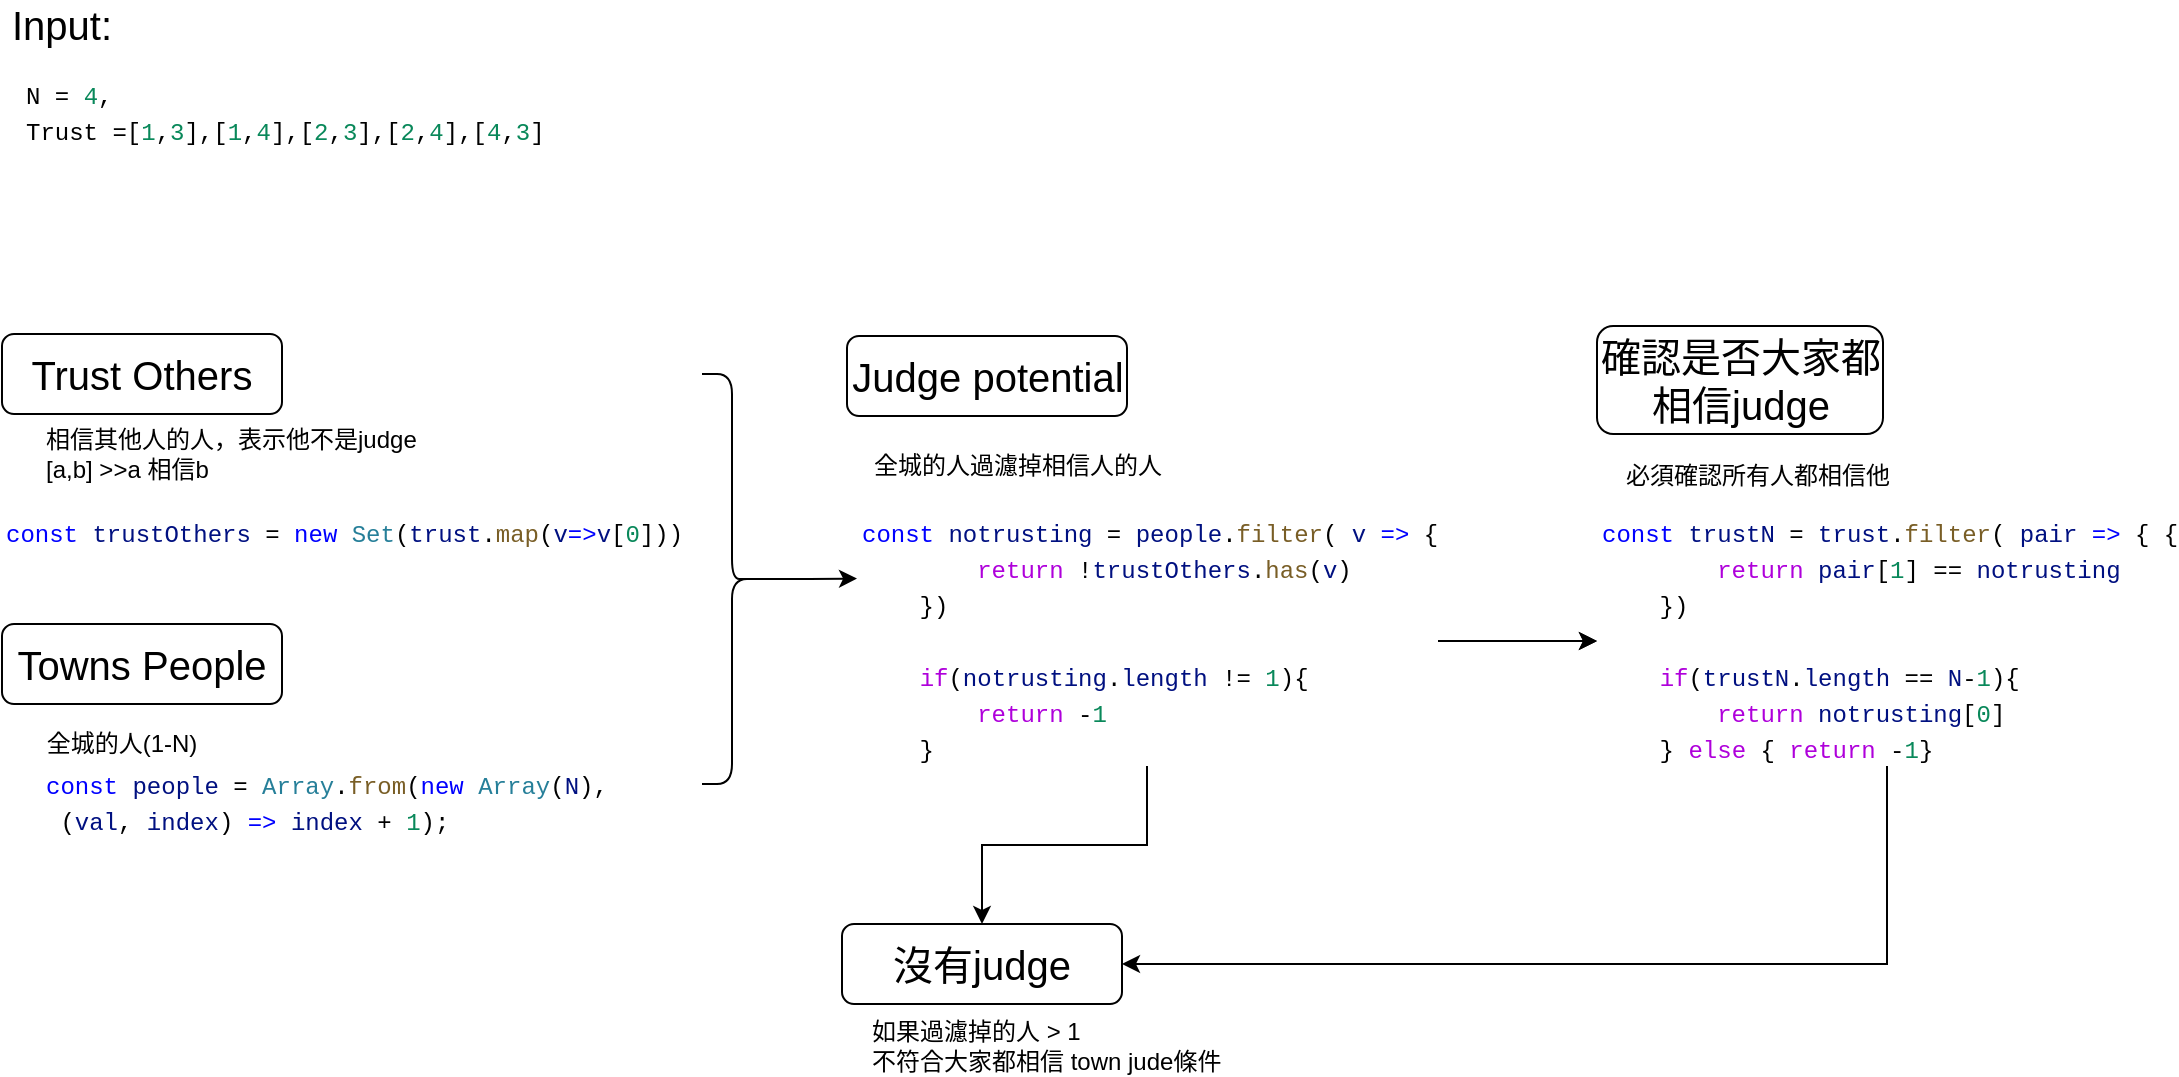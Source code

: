 <mxfile version="11.1.4" type="device"><diagram id="4PU9rcBWIevvBuo8qQBl" name="第1頁"><mxGraphModel dx="946" dy="529" grid="1" gridSize="10" guides="1" tooltips="1" connect="1" arrows="1" fold="1" page="1" pageScale="1" pageWidth="827" pageHeight="1169" math="0" shadow="0"><root><mxCell id="0"/><mxCell id="1" parent="0"/><mxCell id="n9LEJ3QJeijQ6bTRYLiF-2" value="&lt;div style=&quot;background-color: rgb(255 , 255 , 255) ; font-family: &amp;#34;menlo&amp;#34; , &amp;#34;monaco&amp;#34; , &amp;#34;courier new&amp;#34; , monospace ; line-height: 18px ; white-space: pre&quot;&gt;N = &lt;span style=&quot;color: #09885a&quot;&gt;4&lt;/span&gt;,&lt;/div&gt;&lt;div style=&quot;background-color: rgb(255 , 255 , 255) ; font-family: &amp;#34;menlo&amp;#34; , &amp;#34;monaco&amp;#34; , &amp;#34;courier new&amp;#34; , monospace ; line-height: 18px ; white-space: pre&quot;&gt;Trust =[&lt;span style=&quot;color: #09885a&quot;&gt;1&lt;/span&gt;,&lt;span style=&quot;color: #09885a&quot;&gt;3&lt;/span&gt;],[&lt;span style=&quot;color: #09885a&quot;&gt;1&lt;/span&gt;,&lt;span style=&quot;color: #09885a&quot;&gt;4&lt;/span&gt;],[&lt;span style=&quot;color: #09885a&quot;&gt;2&lt;/span&gt;,&lt;span style=&quot;color: #09885a&quot;&gt;3&lt;/span&gt;],[&lt;span style=&quot;color: #09885a&quot;&gt;2&lt;/span&gt;,&lt;span style=&quot;color: #09885a&quot;&gt;4&lt;/span&gt;],[&lt;span style=&quot;color: #09885a&quot;&gt;4&lt;/span&gt;,&lt;span style=&quot;color: #09885a&quot;&gt;3&lt;/span&gt;]&lt;/div&gt;" style="text;html=1;strokeColor=none;fillColor=none;align=left;verticalAlign=middle;whiteSpace=wrap;rounded=0;" vertex="1" parent="1"><mxGeometry x="180" y="120" width="280" height="50" as="geometry"/></mxCell><mxCell id="n9LEJ3QJeijQ6bTRYLiF-3" value="&lt;font style=&quot;font-size: 20px&quot;&gt;Input:&lt;/font&gt;" style="text;html=1;strokeColor=none;fillColor=none;align=center;verticalAlign=middle;whiteSpace=wrap;rounded=0;" vertex="1" parent="1"><mxGeometry x="170" y="90" width="60" height="20" as="geometry"/></mxCell><mxCell id="n9LEJ3QJeijQ6bTRYLiF-15" value="" style="group" vertex="1" connectable="0" parent="1"><mxGeometry x="170" y="255" width="230" height="110" as="geometry"/></mxCell><mxCell id="n9LEJ3QJeijQ6bTRYLiF-7" value="相信其他人的人，表示他不是judge&lt;br&gt;[a,b] &amp;gt;&amp;gt;a 相信b" style="text;html=1;strokeColor=none;fillColor=none;align=left;verticalAlign=middle;whiteSpace=wrap;rounded=0;" vertex="1" parent="n9LEJ3QJeijQ6bTRYLiF-15"><mxGeometry x="20" y="50" width="210" height="20" as="geometry"/></mxCell><mxCell id="n9LEJ3QJeijQ6bTRYLiF-8" value="Trust Others" style="rounded=1;whiteSpace=wrap;html=1;align=center;fontSize=20;" vertex="1" parent="n9LEJ3QJeijQ6bTRYLiF-15"><mxGeometry width="140" height="40" as="geometry"/></mxCell><mxCell id="n9LEJ3QJeijQ6bTRYLiF-14" value="&lt;div style=&quot;background-color: rgb(255 , 255 , 255) ; font-family: &amp;quot;menlo&amp;quot; , &amp;quot;monaco&amp;quot; , &amp;quot;courier new&amp;quot; , monospace ; font-size: 12px ; line-height: 18px ; white-space: pre&quot;&gt;&lt;span style=&quot;color: #0000ff&quot;&gt;const&lt;/span&gt; &lt;span style=&quot;color: #001080&quot;&gt;trustOthers&lt;/span&gt; = &lt;span style=&quot;color: #0000ff&quot;&gt;new&lt;/span&gt; &lt;span style=&quot;color: #267f99&quot;&gt;Set&lt;/span&gt;(&lt;span style=&quot;color: #001080&quot;&gt;trust&lt;/span&gt;.&lt;span style=&quot;color: #795e26&quot;&gt;map&lt;/span&gt;(&lt;span style=&quot;color: #001080&quot;&gt;v&lt;/span&gt;&lt;span style=&quot;color: #0000ff&quot;&gt;=&amp;gt;&lt;/span&gt;&lt;span style=&quot;color: #001080&quot;&gt;v&lt;/span&gt;[&lt;span style=&quot;color: #09885a&quot;&gt;0&lt;/span&gt;]))&lt;/div&gt;" style="text;html=1;strokeColor=none;fillColor=none;align=left;verticalAlign=middle;whiteSpace=wrap;rounded=0;fontSize=20;" vertex="1" parent="n9LEJ3QJeijQ6bTRYLiF-15"><mxGeometry y="90" width="40" height="20" as="geometry"/></mxCell><mxCell id="n9LEJ3QJeijQ6bTRYLiF-23" value="" style="group" vertex="1" connectable="0" parent="1"><mxGeometry x="170" y="400" width="310" height="100" as="geometry"/></mxCell><mxCell id="n9LEJ3QJeijQ6bTRYLiF-16" value="Towns People" style="rounded=1;whiteSpace=wrap;html=1;align=center;fontSize=20;" vertex="1" parent="n9LEJ3QJeijQ6bTRYLiF-23"><mxGeometry width="140" height="40" as="geometry"/></mxCell><mxCell id="n9LEJ3QJeijQ6bTRYLiF-17" value="全城的人(1-N)" style="text;html=1;strokeColor=none;fillColor=none;align=center;verticalAlign=middle;whiteSpace=wrap;rounded=0;fontSize=12;" vertex="1" parent="n9LEJ3QJeijQ6bTRYLiF-23"><mxGeometry x="20" y="50" width="80" height="20" as="geometry"/></mxCell><mxCell id="n9LEJ3QJeijQ6bTRYLiF-21" value="&lt;div style=&quot;background-color: rgb(255 , 255 , 255) ; font-family: &amp;#34;menlo&amp;#34; , &amp;#34;monaco&amp;#34; , &amp;#34;courier new&amp;#34; , monospace ; line-height: 18px ; white-space: pre&quot;&gt;&lt;span style=&quot;color: #0000ff&quot;&gt;const&lt;/span&gt; &lt;span style=&quot;color: #001080&quot;&gt;people&lt;/span&gt; = &lt;span style=&quot;color: #267f99&quot;&gt;Array&lt;/span&gt;.&lt;span style=&quot;color: #795e26&quot;&gt;from&lt;/span&gt;(&lt;span style=&quot;color: #0000ff&quot;&gt;new&lt;/span&gt; &lt;span style=&quot;color: #267f99&quot;&gt;Array&lt;/span&gt;(&lt;span style=&quot;color: #001080&quot;&gt;N&lt;/span&gt;),&lt;/div&gt;&lt;div style=&quot;background-color: rgb(255 , 255 , 255) ; font-family: &amp;#34;menlo&amp;#34; , &amp;#34;monaco&amp;#34; , &amp;#34;courier new&amp;#34; , monospace ; line-height: 18px ; white-space: pre&quot;&gt; (&lt;span style=&quot;color: #001080&quot;&gt;val&lt;/span&gt;, &lt;span style=&quot;color: #001080&quot;&gt;index&lt;/span&gt;) &lt;span style=&quot;color: #0000ff&quot;&gt;=&amp;gt;&lt;/span&gt; &lt;span style=&quot;color: #001080&quot;&gt;index&lt;/span&gt; + &lt;span style=&quot;color: #09885a&quot;&gt;1&lt;/span&gt;);&lt;/div&gt;" style="text;html=1;strokeColor=none;fillColor=none;align=left;verticalAlign=middle;whiteSpace=wrap;rounded=0;fontSize=12;" vertex="1" parent="n9LEJ3QJeijQ6bTRYLiF-23"><mxGeometry x="20" y="80" width="290" height="20" as="geometry"/></mxCell><mxCell id="n9LEJ3QJeijQ6bTRYLiF-31" style="edgeStyle=orthogonalEdgeStyle;rounded=0;orthogonalLoop=1;jettySize=auto;html=1;exitX=0.1;exitY=0.5;exitDx=0;exitDy=0;exitPerimeter=0;entryX=0;entryY=0.25;entryDx=0;entryDy=0;fontSize=12;" edge="1" parent="1" source="n9LEJ3QJeijQ6bTRYLiF-24" target="n9LEJ3QJeijQ6bTRYLiF-27"><mxGeometry relative="1" as="geometry"/></mxCell><mxCell id="n9LEJ3QJeijQ6bTRYLiF-24" value="" style="shape=curlyBracket;whiteSpace=wrap;html=1;rounded=1;fontSize=12;align=left;direction=east;rotation=180;" vertex="1" parent="1"><mxGeometry x="520" y="275" width="30" height="205" as="geometry"/></mxCell><mxCell id="n9LEJ3QJeijQ6bTRYLiF-30" value="" style="group" vertex="1" connectable="0" parent="1"><mxGeometry x="592.5" y="256" width="295" height="215" as="geometry"/></mxCell><mxCell id="n9LEJ3QJeijQ6bTRYLiF-25" value="Judge potential" style="rounded=1;whiteSpace=wrap;html=1;align=center;fontSize=20;" vertex="1" parent="n9LEJ3QJeijQ6bTRYLiF-30"><mxGeometry width="140" height="40" as="geometry"/></mxCell><mxCell id="n9LEJ3QJeijQ6bTRYLiF-36" value="" style="edgeStyle=orthogonalEdgeStyle;rounded=0;orthogonalLoop=1;jettySize=auto;html=1;fontSize=12;" edge="1" parent="n9LEJ3QJeijQ6bTRYLiF-30" source="n9LEJ3QJeijQ6bTRYLiF-27" target="n9LEJ3QJeijQ6bTRYLiF-35"><mxGeometry relative="1" as="geometry"/></mxCell><mxCell id="n9LEJ3QJeijQ6bTRYLiF-44" value="" style="edgeStyle=orthogonalEdgeStyle;rounded=0;orthogonalLoop=1;jettySize=auto;html=1;fontSize=12;" edge="1" parent="n9LEJ3QJeijQ6bTRYLiF-30" source="n9LEJ3QJeijQ6bTRYLiF-27" target="n9LEJ3QJeijQ6bTRYLiF-43"><mxGeometry relative="1" as="geometry"/></mxCell><mxCell id="n9LEJ3QJeijQ6bTRYLiF-27" value="&lt;div style=&quot;background-color: rgb(255 , 255 , 255) ; font-family: &amp;quot;menlo&amp;quot; , &amp;quot;monaco&amp;quot; , &amp;quot;courier new&amp;quot; , monospace ; line-height: 18px ; white-space: pre&quot;&gt;&lt;div&gt;&lt;span style=&quot;color: #0000ff&quot;&gt;const&lt;/span&gt; &lt;span style=&quot;color: #001080&quot;&gt;notrusting&lt;/span&gt; = &lt;span style=&quot;color: #001080&quot;&gt;people&lt;/span&gt;.&lt;span style=&quot;color: #795e26&quot;&gt;filter&lt;/span&gt;( &lt;span style=&quot;color: #001080&quot;&gt;v&lt;/span&gt; &lt;span style=&quot;color: #0000ff&quot;&gt;=&amp;gt;&lt;/span&gt; {&lt;/div&gt;&lt;div&gt;        &lt;span style=&quot;color: #af00db&quot;&gt;return&lt;/span&gt; !&lt;span style=&quot;color: #001080&quot;&gt;trustOthers&lt;/span&gt;.&lt;span style=&quot;color: #795e26&quot;&gt;has&lt;/span&gt;(&lt;span style=&quot;color: #001080&quot;&gt;v&lt;/span&gt;)&lt;/div&gt;&lt;div&gt;    })&lt;/div&gt;&lt;br&gt;&lt;div&gt;    &lt;span style=&quot;color: #af00db&quot;&gt;if&lt;/span&gt;(&lt;span style=&quot;color: #001080&quot;&gt;notrusting&lt;/span&gt;.&lt;span style=&quot;color: #001080&quot;&gt;length&lt;/span&gt; != &lt;span style=&quot;color: #09885a&quot;&gt;1&lt;/span&gt;){&lt;/div&gt;&lt;div&gt;        &lt;span style=&quot;color: #af00db&quot;&gt;return&lt;/span&gt; -&lt;span style=&quot;color: #09885a&quot;&gt;1&lt;/span&gt;&lt;/div&gt;&lt;div&gt;    }&lt;/div&gt;&lt;/div&gt;" style="text;html=1;strokeColor=none;fillColor=none;align=left;verticalAlign=middle;whiteSpace=wrap;rounded=0;fontSize=12;" vertex="1" parent="n9LEJ3QJeijQ6bTRYLiF-30"><mxGeometry x="5" y="90" width="290" height="125" as="geometry"/></mxCell><mxCell id="n9LEJ3QJeijQ6bTRYLiF-43" value="&lt;div style=&quot;background-color: rgb(255 , 255 , 255) ; font-family: &amp;quot;menlo&amp;quot; , &amp;quot;monaco&amp;quot; , &amp;quot;courier new&amp;quot; , monospace ; line-height: 18px ; white-space: pre&quot;&gt;&lt;div&gt;&lt;span style=&quot;color: #0000ff&quot;&gt;const&lt;/span&gt; &lt;span style=&quot;color: #001080&quot;&gt;notrusting&lt;/span&gt; = &lt;span style=&quot;color: #001080&quot;&gt;people&lt;/span&gt;.&lt;span style=&quot;color: #795e26&quot;&gt;filter&lt;/span&gt;( &lt;span style=&quot;color: #001080&quot;&gt;v&lt;/span&gt; &lt;span style=&quot;color: #0000ff&quot;&gt;=&amp;gt;&lt;/span&gt; {&lt;/div&gt;&lt;div&gt;        &lt;span style=&quot;color: #af00db&quot;&gt;return&lt;/span&gt; !&lt;span style=&quot;color: #001080&quot;&gt;trustOthers&lt;/span&gt;.&lt;span style=&quot;color: #795e26&quot;&gt;has&lt;/span&gt;(&lt;span style=&quot;color: #001080&quot;&gt;v&lt;/span&gt;)&lt;/div&gt;&lt;div&gt;    })&lt;/div&gt;&lt;br&gt;&lt;div&gt;    &lt;span style=&quot;color: #af00db&quot;&gt;if&lt;/span&gt;(&lt;span style=&quot;color: #001080&quot;&gt;notrusting&lt;/span&gt;.&lt;span style=&quot;color: #001080&quot;&gt;length&lt;/span&gt; != &lt;span style=&quot;color: #09885a&quot;&gt;1&lt;/span&gt;){&lt;/div&gt;&lt;div&gt;        &lt;span style=&quot;color: #af00db&quot;&gt;return&lt;/span&gt; -&lt;span style=&quot;color: #09885a&quot;&gt;1&lt;/span&gt;&lt;/div&gt;&lt;div&gt;    }&lt;/div&gt;&lt;/div&gt;" style="text;html=1;strokeColor=none;fillColor=none;align=left;verticalAlign=middle;whiteSpace=wrap;rounded=0;fontSize=12;" vertex="1" parent="n9LEJ3QJeijQ6bTRYLiF-30"><mxGeometry x="375" y="90" width="290" height="125" as="geometry"/></mxCell><mxCell id="n9LEJ3QJeijQ6bTRYLiF-35" value="&lt;div style=&quot;background-color: rgb(255 , 255 , 255) ; font-family: &amp;#34;menlo&amp;#34; , &amp;#34;monaco&amp;#34; , &amp;#34;courier new&amp;#34; , monospace ; line-height: 18px ; white-space: pre&quot;&gt;&lt;div style=&quot;font-family: &amp;#34;menlo&amp;#34; , &amp;#34;monaco&amp;#34; , &amp;#34;courier new&amp;#34; , monospace ; line-height: 18px&quot;&gt;&lt;div&gt;&lt;span style=&quot;color: #0000ff&quot;&gt;const&lt;/span&gt; &lt;span style=&quot;color: #001080&quot;&gt;trustN&lt;/span&gt; = &lt;span style=&quot;color: #001080&quot;&gt;trust&lt;/span&gt;.&lt;span style=&quot;color: #795e26&quot;&gt;filter&lt;/span&gt;( &lt;span style=&quot;color: #001080&quot;&gt;pair&lt;/span&gt; &lt;span style=&quot;color: #0000ff&quot;&gt;=&amp;gt;&lt;/span&gt; {&lt;/div&gt;&lt;div&gt;        &lt;span style=&quot;color: #af00db&quot;&gt;return&lt;/span&gt; &lt;span style=&quot;color: #001080&quot;&gt;pair&lt;/span&gt;[&lt;span style=&quot;color: #09885a&quot;&gt;1&lt;/span&gt;] == &lt;span style=&quot;color: #001080&quot;&gt;notrusting&lt;/span&gt;&lt;/div&gt;&lt;div&gt;    })&lt;/div&gt;&lt;br&gt;&lt;div&gt;    &lt;span style=&quot;color: #af00db&quot;&gt;if&lt;/span&gt;(&lt;span style=&quot;color: #001080&quot;&gt;trustN&lt;/span&gt;.&lt;span style=&quot;color: #001080&quot;&gt;length&lt;/span&gt; == &lt;span style=&quot;color: #001080&quot;&gt;N&lt;/span&gt;-&lt;span style=&quot;color: #09885a&quot;&gt;1&lt;/span&gt;){&lt;/div&gt;&lt;div&gt;        &lt;span style=&quot;color: #af00db&quot;&gt;return&lt;/span&gt; &lt;span style=&quot;color: #001080&quot;&gt;notrusting&lt;/span&gt;[&lt;span style=&quot;color: #09885a&quot;&gt;0&lt;/span&gt;]&lt;/div&gt;&lt;div&gt;    } &lt;span style=&quot;color: #af00db&quot;&gt;else&lt;/span&gt; { &lt;span style=&quot;color: #af00db&quot;&gt;return&lt;/span&gt; -&lt;span style=&quot;color: #09885a&quot;&gt;1&lt;/span&gt;}&lt;/div&gt;&lt;/div&gt;&lt;/div&gt;" style="text;html=1;strokeColor=none;fillColor=none;align=left;verticalAlign=middle;whiteSpace=wrap;rounded=0;fontSize=12;" vertex="1" parent="n9LEJ3QJeijQ6bTRYLiF-30"><mxGeometry x="375" y="90" width="290" height="125" as="geometry"/></mxCell><mxCell id="n9LEJ3QJeijQ6bTRYLiF-28" value="全城的人過濾掉相信人的人" style="text;html=1;strokeColor=none;fillColor=none;align=center;verticalAlign=middle;whiteSpace=wrap;rounded=0;fontSize=12;" vertex="1" parent="n9LEJ3QJeijQ6bTRYLiF-30"><mxGeometry y="55" width="170" height="20" as="geometry"/></mxCell><mxCell id="n9LEJ3QJeijQ6bTRYLiF-33" value="" style="group" vertex="1" connectable="0" parent="1"><mxGeometry x="590" y="550" width="211" height="71" as="geometry"/></mxCell><mxCell id="n9LEJ3QJeijQ6bTRYLiF-29" value="沒有judge" style="rounded=1;whiteSpace=wrap;html=1;align=center;fontSize=20;" vertex="1" parent="n9LEJ3QJeijQ6bTRYLiF-33"><mxGeometry width="140" height="40" as="geometry"/></mxCell><mxCell id="n9LEJ3QJeijQ6bTRYLiF-32" value="如果過濾掉的人 &amp;gt; 1&lt;br&gt;不符合大家都相信 town jude條件&amp;nbsp;" style="text;html=1;strokeColor=none;fillColor=none;align=left;verticalAlign=middle;whiteSpace=wrap;rounded=0;fontSize=12;" vertex="1" parent="n9LEJ3QJeijQ6bTRYLiF-33"><mxGeometry x="13" y="51" width="198" height="20" as="geometry"/></mxCell><mxCell id="n9LEJ3QJeijQ6bTRYLiF-34" style="edgeStyle=orthogonalEdgeStyle;rounded=0;orthogonalLoop=1;jettySize=auto;html=1;fontSize=12;" edge="1" parent="1" source="n9LEJ3QJeijQ6bTRYLiF-27" target="n9LEJ3QJeijQ6bTRYLiF-29"><mxGeometry relative="1" as="geometry"/></mxCell><mxCell id="n9LEJ3QJeijQ6bTRYLiF-37" value="確認是否大家都相信judge" style="rounded=1;whiteSpace=wrap;html=1;align=center;fontSize=20;" vertex="1" parent="1"><mxGeometry x="967.5" y="251" width="143" height="54" as="geometry"/></mxCell><mxCell id="n9LEJ3QJeijQ6bTRYLiF-40" value="必須確認所有人都相信他" style="text;html=1;strokeColor=none;fillColor=none;align=left;verticalAlign=middle;whiteSpace=wrap;rounded=0;fontSize=12;" vertex="1" parent="1"><mxGeometry x="980" y="316" width="160" height="20" as="geometry"/></mxCell><mxCell id="n9LEJ3QJeijQ6bTRYLiF-42" style="edgeStyle=orthogonalEdgeStyle;rounded=0;orthogonalLoop=1;jettySize=auto;html=1;entryX=1;entryY=0.5;entryDx=0;entryDy=0;fontSize=12;" edge="1" parent="1" source="n9LEJ3QJeijQ6bTRYLiF-35" target="n9LEJ3QJeijQ6bTRYLiF-29"><mxGeometry relative="1" as="geometry"><Array as="points"><mxPoint x="1113" y="570"/></Array></mxGeometry></mxCell></root></mxGraphModel></diagram></mxfile>